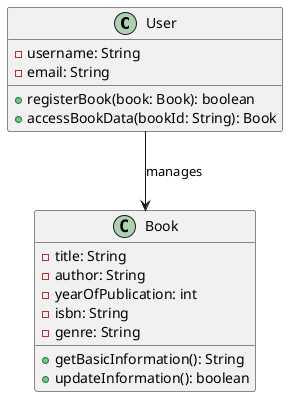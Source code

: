 @startuml
class User {
    - username: String
    - email: String
    + registerBook(book: Book): boolean
    + accessBookData(bookId: String): Book
}

class Book {
    - title: String
    - author: String
    - yearOfPublication: int
    - isbn: String
    - genre: String
    + getBasicInformation(): String
    + updateInformation(): boolean
}

User --> Book : manages
@enduml